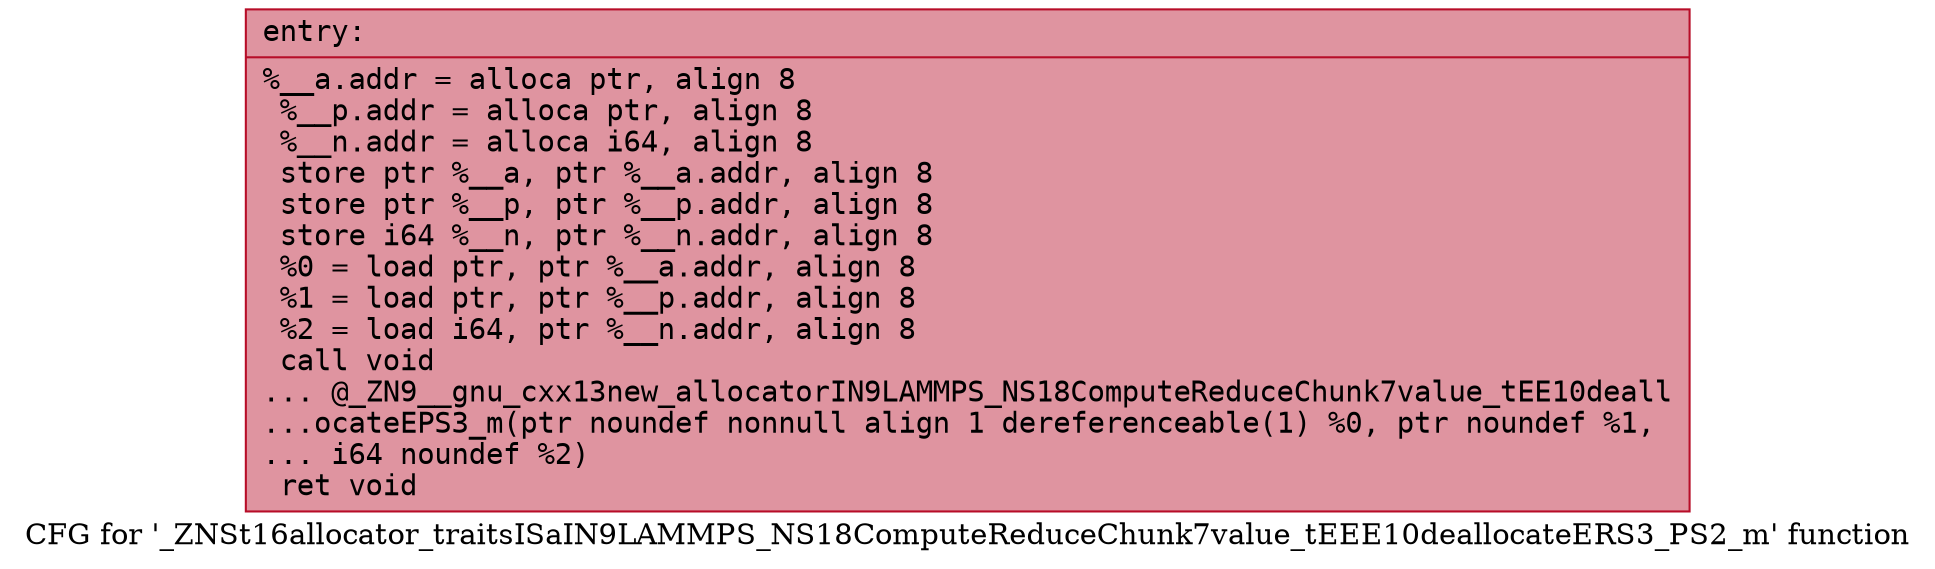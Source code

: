 digraph "CFG for '_ZNSt16allocator_traitsISaIN9LAMMPS_NS18ComputeReduceChunk7value_tEEE10deallocateERS3_PS2_m' function" {
	label="CFG for '_ZNSt16allocator_traitsISaIN9LAMMPS_NS18ComputeReduceChunk7value_tEEE10deallocateERS3_PS2_m' function";

	Node0x562fdb260630 [shape=record,color="#b70d28ff", style=filled, fillcolor="#b70d2870" fontname="Courier",label="{entry:\l|  %__a.addr = alloca ptr, align 8\l  %__p.addr = alloca ptr, align 8\l  %__n.addr = alloca i64, align 8\l  store ptr %__a, ptr %__a.addr, align 8\l  store ptr %__p, ptr %__p.addr, align 8\l  store i64 %__n, ptr %__n.addr, align 8\l  %0 = load ptr, ptr %__a.addr, align 8\l  %1 = load ptr, ptr %__p.addr, align 8\l  %2 = load i64, ptr %__n.addr, align 8\l  call void\l... @_ZN9__gnu_cxx13new_allocatorIN9LAMMPS_NS18ComputeReduceChunk7value_tEE10deall\l...ocateEPS3_m(ptr noundef nonnull align 1 dereferenceable(1) %0, ptr noundef %1,\l... i64 noundef %2)\l  ret void\l}"];
}
